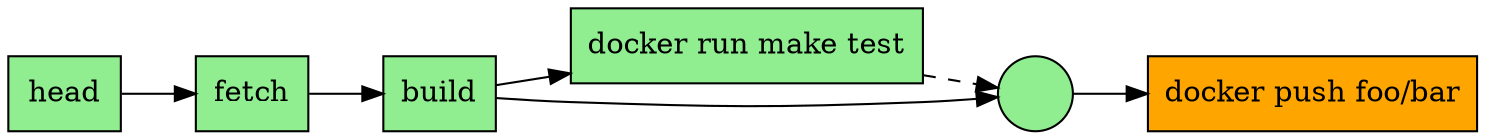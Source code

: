 digraph pipeline {
  node [shape="box"]
  rankdir=LR
  n6 [label="head",fillcolor="#90ee90",style="filled"]
  n5 [label="fetch",fillcolor="#90ee90",style="filled"]
  n6 -> n5
  n4 [label="build",fillcolor="#90ee90",style="filled"]
  n5 -> n4
  n3 [label="docker run make test",fillcolor="#90ee90",style="filled"]
  n4 -> n3
  n2 [label="",fillcolor="#90ee90",style="filled",shape="circle"]
  n3 -> n2 [style="dashed"]
  n4 -> n2
  n1 [label="docker push foo/bar",fillcolor="#ffa500",style="filled"]
  n2 -> n1
  }
